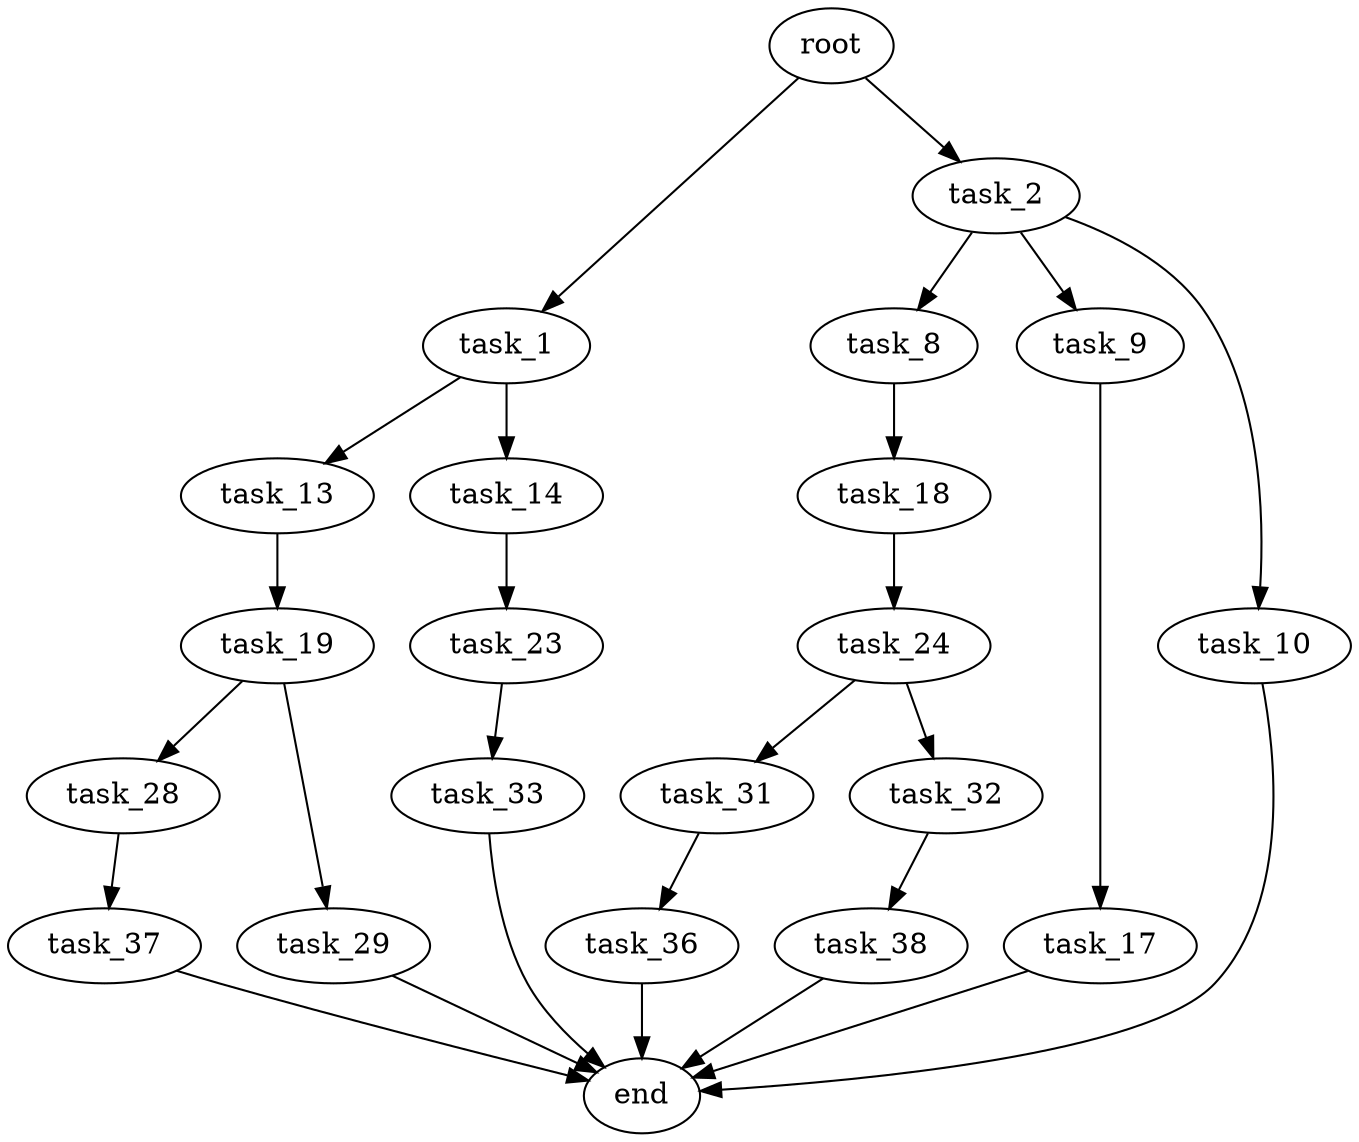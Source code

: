 digraph G {
  root [size="0.000000"];
  task_1 [size="11768921202.000000"];
  task_2 [size="105332137086.000000"];
  task_8 [size="76032943236.000000"];
  task_9 [size="231928233984.000000"];
  task_10 [size="4238201799.000000"];
  task_13 [size="368293445632.000000"];
  task_14 [size="4186565207.000000"];
  task_17 [size="8589934592.000000"];
  task_18 [size="11198496770.000000"];
  task_19 [size="330992917408.000000"];
  task_23 [size="368293445632.000000"];
  task_24 [size="17702490616.000000"];
  task_28 [size="17955010122.000000"];
  task_29 [size="782757789696.000000"];
  task_31 [size="8323259878.000000"];
  task_32 [size="1073741824000.000000"];
  task_33 [size="1073741824000.000000"];
  task_36 [size="20235188922.000000"];
  task_37 [size="343765451531.000000"];
  task_38 [size="633795507085.000000"];
  end [size="0.000000"];

  root -> task_1 [size="1.000000"];
  root -> task_2 [size="1.000000"];
  task_1 -> task_13 [size="301989888.000000"];
  task_1 -> task_14 [size="301989888.000000"];
  task_2 -> task_8 [size="75497472.000000"];
  task_2 -> task_9 [size="75497472.000000"];
  task_2 -> task_10 [size="75497472.000000"];
  task_8 -> task_18 [size="75497472.000000"];
  task_9 -> task_17 [size="301989888.000000"];
  task_10 -> end [size="1.000000"];
  task_13 -> task_19 [size="411041792.000000"];
  task_14 -> task_23 [size="209715200.000000"];
  task_17 -> end [size="1.000000"];
  task_18 -> task_24 [size="536870912.000000"];
  task_19 -> task_28 [size="679477248.000000"];
  task_19 -> task_29 [size="679477248.000000"];
  task_23 -> task_33 [size="411041792.000000"];
  task_24 -> task_31 [size="536870912.000000"];
  task_24 -> task_32 [size="536870912.000000"];
  task_28 -> task_37 [size="75497472.000000"];
  task_29 -> end [size="1.000000"];
  task_31 -> task_36 [size="209715200.000000"];
  task_32 -> task_38 [size="838860800.000000"];
  task_33 -> end [size="1.000000"];
  task_36 -> end [size="1.000000"];
  task_37 -> end [size="1.000000"];
  task_38 -> end [size="1.000000"];
}
